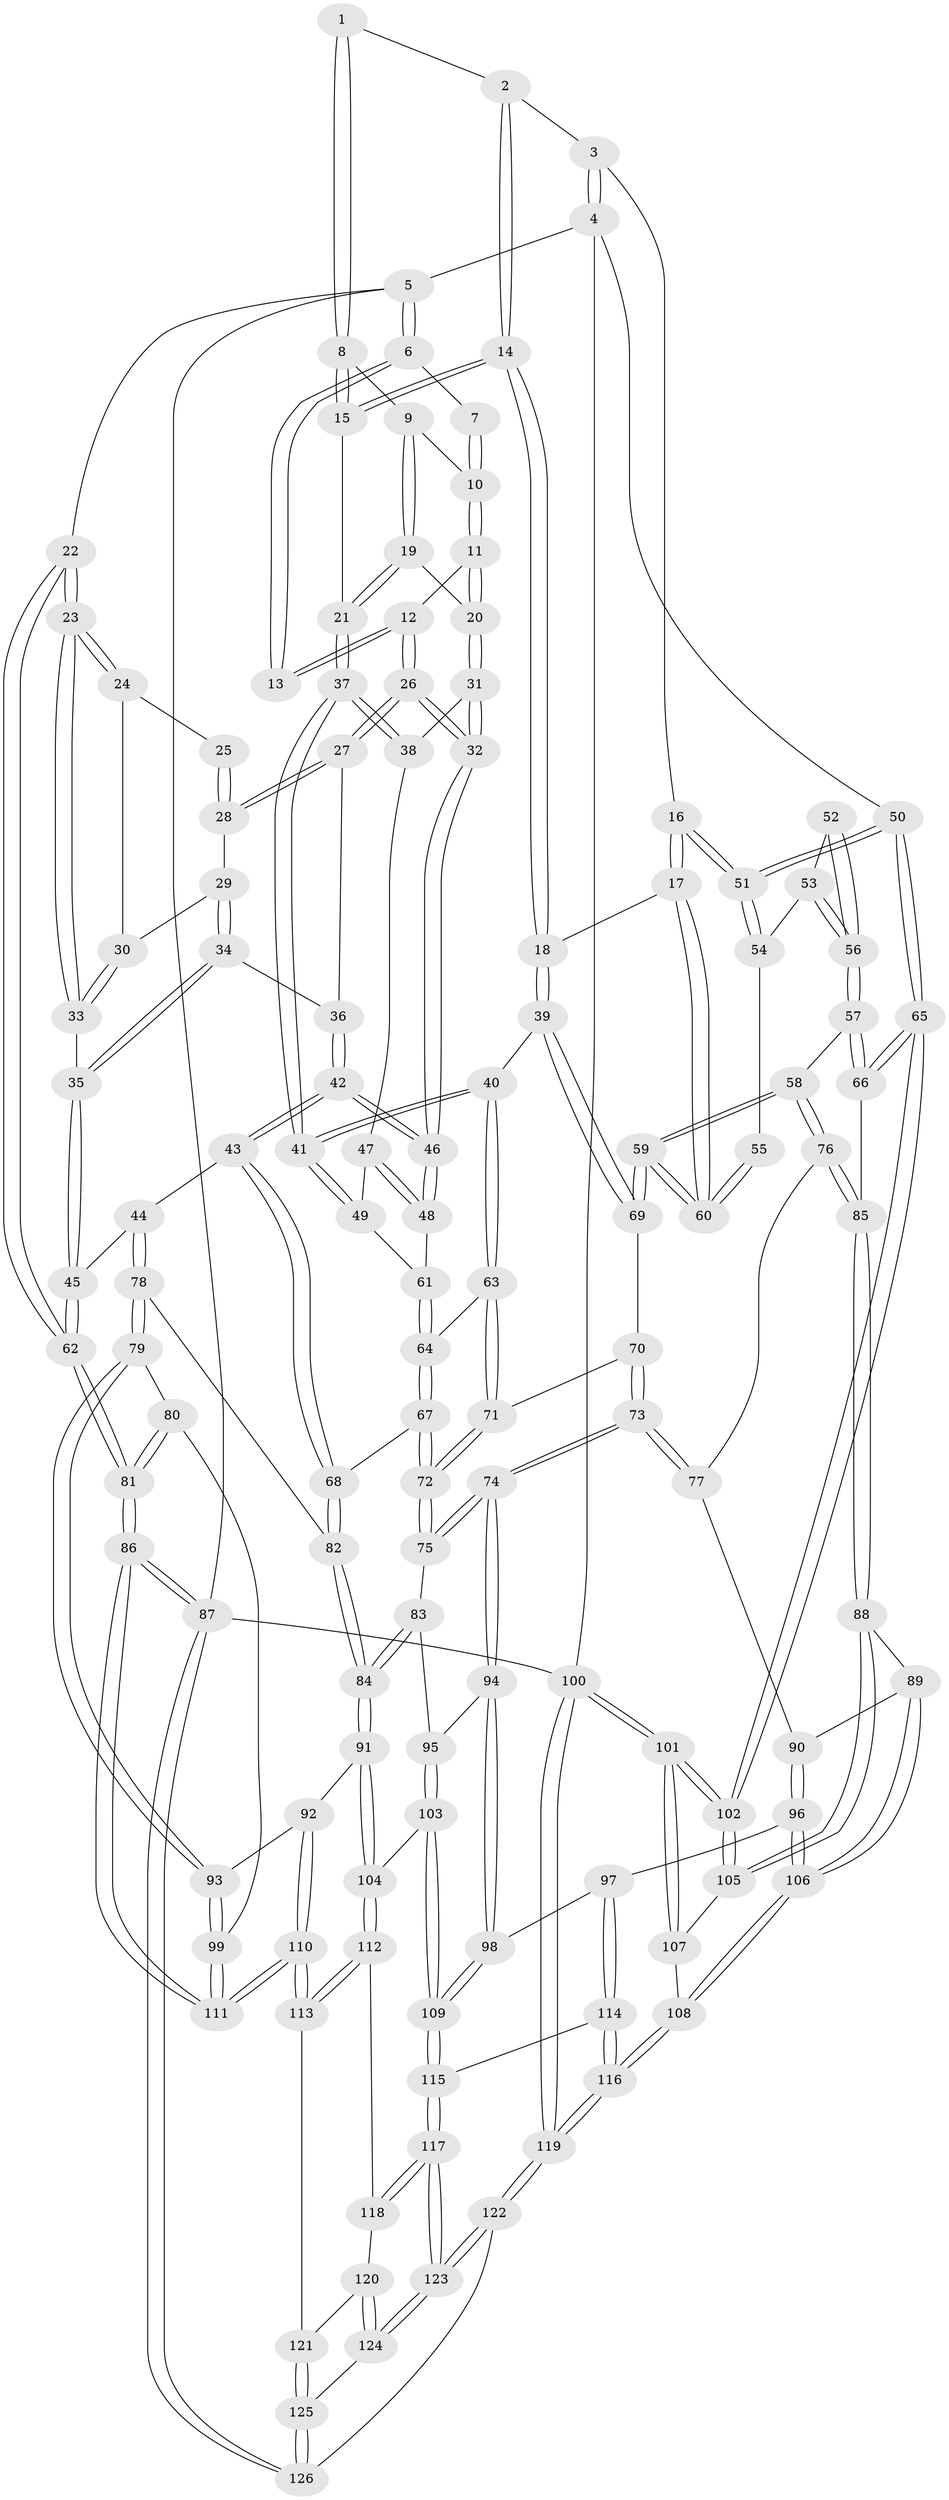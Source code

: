 // coarse degree distribution, {3: 0.13157894736842105, 5: 0.39473684210526316, 6: 0.05263157894736842, 4: 0.3815789473684211, 2: 0.039473684210526314}
// Generated by graph-tools (version 1.1) at 2025/52/02/27/25 19:52:38]
// undirected, 126 vertices, 312 edges
graph export_dot {
graph [start="1"]
  node [color=gray90,style=filled];
  1 [pos="+0.4672247378233025+0"];
  2 [pos="+0.6922361428510123+0"];
  3 [pos="+1+0"];
  4 [pos="+1+0"];
  5 [pos="+0+0"];
  6 [pos="+0.2877394025565787+0"];
  7 [pos="+0.3147495991939039+0"];
  8 [pos="+0.46289377838729495+0.05081823492680304"];
  9 [pos="+0.4254873962311432+0.0628140763399881"];
  10 [pos="+0.3833328034708981+0.06932382980890343"];
  11 [pos="+0.3543955524673296+0.0971721279836156"];
  12 [pos="+0.28344292065835036+0.07536365696936144"];
  13 [pos="+0.2511304200867408+0.024944701528179337"];
  14 [pos="+0.6805415336242377+0.09181676692526013"];
  15 [pos="+0.5083179970533228+0.11874099971421476"];
  16 [pos="+0.8425495657896204+0.1575814906649276"];
  17 [pos="+0.7782403371855664+0.19371029212067062"];
  18 [pos="+0.7066147065192373+0.1414303705387796"];
  19 [pos="+0.40620292423479215+0.14547669592656715"];
  20 [pos="+0.38119605144274976+0.1526264939484004"];
  21 [pos="+0.4985385209475138+0.1326213007525563"];
  22 [pos="+0+0"];
  23 [pos="+0+0"];
  24 [pos="+0.1386836753292045+0.08264133723711566"];
  25 [pos="+0.23392734232673493+0.036801426967782505"];
  26 [pos="+0.26565601967029334+0.17204183795155426"];
  27 [pos="+0.2514813341005387+0.17169233431200337"];
  28 [pos="+0.20332716416831242+0.144830732758095"];
  29 [pos="+0.17274092899182217+0.144654392312825"];
  30 [pos="+0.14430421757454598+0.11745330789213734"];
  31 [pos="+0.37101756066395025+0.18182935570339345"];
  32 [pos="+0.2903806487988171+0.205685694638439"];
  33 [pos="+0.09559414069188006+0.1875451530023231"];
  34 [pos="+0.1705036348545892+0.19358410437276197"];
  35 [pos="+0.10701983156135142+0.2212991291418483"];
  36 [pos="+0.192423892681593+0.20366831275764466"];
  37 [pos="+0.49108340601449296+0.2028013703130709"];
  38 [pos="+0.3745755637151066+0.18675713126881746"];
  39 [pos="+0.5716479172442572+0.27636133261498036"];
  40 [pos="+0.5244061564833525+0.29824178745315255"];
  41 [pos="+0.49688154791460676+0.2558684796287974"];
  42 [pos="+0.22126438110582164+0.3468968927871011"];
  43 [pos="+0.21647322094734264+0.35504989372976153"];
  44 [pos="+0.19852300602759915+0.3607729649287585"];
  45 [pos="+0.09577807805605677+0.2840489352943285"];
  46 [pos="+0.2757375045781187+0.28572629274987543"];
  47 [pos="+0.3849897200593766+0.21121045579895206"];
  48 [pos="+0.311009965532608+0.2861704524182887"];
  49 [pos="+0.39984132816674295+0.24043290678280985"];
  50 [pos="+1+0.1119523659251815"];
  51 [pos="+1+0.11664565193331551"];
  52 [pos="+0.9162247515841316+0.25109681498434605"];
  53 [pos="+0.9718865490924675+0.28080045572293877"];
  54 [pos="+1+0.22357270890212705"];
  55 [pos="+0.9041668156416605+0.2407678682451693"];
  56 [pos="+0.944990486393469+0.31228499168979557"];
  57 [pos="+0.8855143061151691+0.40226034850657605"];
  58 [pos="+0.8144580530528581+0.38955092158217564"];
  59 [pos="+0.7922615020771278+0.34399461635440054"];
  60 [pos="+0.7814591235770475+0.20578971673896326"];
  61 [pos="+0.37166551505368417+0.28999878033397986"];
  62 [pos="+0+0.31737415016505643"];
  63 [pos="+0.5164453463434735+0.32368487142160396"];
  64 [pos="+0.4033312613025296+0.3321391260839916"];
  65 [pos="+1+0.515057305335464"];
  66 [pos="+1+0.5081782181977131"];
  67 [pos="+0.3456964939548232+0.4224943309844604"];
  68 [pos="+0.3186171004232571+0.41934601771208224"];
  69 [pos="+0.6801864279904681+0.34883830436557794"];
  70 [pos="+0.5832025568219886+0.4096066397148917"];
  71 [pos="+0.5209064209787067+0.3480174826951281"];
  72 [pos="+0.42402117808538276+0.48021643875058917"];
  73 [pos="+0.6249296085093774+0.539079918119703"];
  74 [pos="+0.5968170254746387+0.5625344294231692"];
  75 [pos="+0.43141569463930823+0.5025338907301855"];
  76 [pos="+0.7977699196820106+0.41733250901595037"];
  77 [pos="+0.723573674594943+0.5250286715522442"];
  78 [pos="+0.12592176731614602+0.4837569754867406"];
  79 [pos="+0.045940543442313+0.5235638131491499"];
  80 [pos="+0.009993423571923515+0.5303729193533838"];
  81 [pos="+0+0.551367434134768"];
  82 [pos="+0.2646733675024122+0.5763274372832674"];
  83 [pos="+0.3766437719069787+0.5857744616804244"];
  84 [pos="+0.28564600986458244+0.6120219438612804"];
  85 [pos="+0.9092816002695991+0.6097720682198732"];
  86 [pos="+0+1"];
  87 [pos="+0+1"];
  88 [pos="+0.8632165367852407+0.6429540804418817"];
  89 [pos="+0.8470948105515308+0.6416106344248481"];
  90 [pos="+0.7529093057284113+0.5664215431072759"];
  91 [pos="+0.27275210888700563+0.6473381291869468"];
  92 [pos="+0.25544075714119735+0.6553844619046254"];
  93 [pos="+0.17797922371518274+0.662442359307517"];
  94 [pos="+0.5795012356573792+0.6292049112030667"];
  95 [pos="+0.42538128807081466+0.6433257124661641"];
  96 [pos="+0.7118802580817796+0.7118695807097483"];
  97 [pos="+0.7023355978202538+0.7124227838930167"];
  98 [pos="+0.5801347703437314+0.6365802965117426"];
  99 [pos="+0.13615550461883802+0.7078473194850969"];
  100 [pos="+1+1"];
  101 [pos="+1+1"];
  102 [pos="+1+1"];
  103 [pos="+0.41870970707759775+0.7675786729609674"];
  104 [pos="+0.35432956827712764+0.7857105616597744"];
  105 [pos="+0.905638868766657+0.7184251403283043"];
  106 [pos="+0.7712797082849493+0.74688564863434"];
  107 [pos="+0.8015492488087167+0.8264368620857281"];
  108 [pos="+0.7833174451987562+0.8182126490679978"];
  109 [pos="+0.5371229934863518+0.7923004735911088"];
  110 [pos="+0.15723271712190026+0.8625582969796828"];
  111 [pos="+0.02945540527678907+0.9051550682366118"];
  112 [pos="+0.3455573751101669+0.7993830480103028"];
  113 [pos="+0.18048742292363806+0.8603821691046608"];
  114 [pos="+0.6151507416036006+0.829993058934551"];
  115 [pos="+0.5552796131725604+0.8208202258941715"];
  116 [pos="+0.6828192936452182+0.8618831184878516"];
  117 [pos="+0.521363744551899+0.9153996193126861"];
  118 [pos="+0.362787033744729+0.8703878132542111"];
  119 [pos="+0.7400105246104949+1"];
  120 [pos="+0.36089052433489294+0.9081354593394291"];
  121 [pos="+0.2731003616014337+0.9216896712040294"];
  122 [pos="+0.5082315922788866+1"];
  123 [pos="+0.49786411696745225+1"];
  124 [pos="+0.36251560441828196+0.9153433494370824"];
  125 [pos="+0.3035201513502886+0.9758088693745643"];
  126 [pos="+0.2536381410466868+1"];
  1 -- 2;
  1 -- 8;
  1 -- 8;
  2 -- 3;
  2 -- 14;
  2 -- 14;
  3 -- 4;
  3 -- 4;
  3 -- 16;
  4 -- 5;
  4 -- 50;
  4 -- 100;
  5 -- 6;
  5 -- 6;
  5 -- 22;
  5 -- 87;
  6 -- 7;
  6 -- 13;
  6 -- 13;
  7 -- 10;
  7 -- 10;
  8 -- 9;
  8 -- 15;
  8 -- 15;
  9 -- 10;
  9 -- 19;
  9 -- 19;
  10 -- 11;
  10 -- 11;
  11 -- 12;
  11 -- 20;
  11 -- 20;
  12 -- 13;
  12 -- 13;
  12 -- 26;
  12 -- 26;
  14 -- 15;
  14 -- 15;
  14 -- 18;
  14 -- 18;
  15 -- 21;
  16 -- 17;
  16 -- 17;
  16 -- 51;
  16 -- 51;
  17 -- 18;
  17 -- 60;
  17 -- 60;
  18 -- 39;
  18 -- 39;
  19 -- 20;
  19 -- 21;
  19 -- 21;
  20 -- 31;
  20 -- 31;
  21 -- 37;
  21 -- 37;
  22 -- 23;
  22 -- 23;
  22 -- 62;
  22 -- 62;
  23 -- 24;
  23 -- 24;
  23 -- 33;
  23 -- 33;
  24 -- 25;
  24 -- 30;
  25 -- 28;
  25 -- 28;
  26 -- 27;
  26 -- 27;
  26 -- 32;
  26 -- 32;
  27 -- 28;
  27 -- 28;
  27 -- 36;
  28 -- 29;
  29 -- 30;
  29 -- 34;
  29 -- 34;
  30 -- 33;
  30 -- 33;
  31 -- 32;
  31 -- 32;
  31 -- 38;
  32 -- 46;
  32 -- 46;
  33 -- 35;
  34 -- 35;
  34 -- 35;
  34 -- 36;
  35 -- 45;
  35 -- 45;
  36 -- 42;
  36 -- 42;
  37 -- 38;
  37 -- 38;
  37 -- 41;
  37 -- 41;
  38 -- 47;
  39 -- 40;
  39 -- 69;
  39 -- 69;
  40 -- 41;
  40 -- 41;
  40 -- 63;
  40 -- 63;
  41 -- 49;
  41 -- 49;
  42 -- 43;
  42 -- 43;
  42 -- 46;
  42 -- 46;
  43 -- 44;
  43 -- 68;
  43 -- 68;
  44 -- 45;
  44 -- 78;
  44 -- 78;
  45 -- 62;
  45 -- 62;
  46 -- 48;
  46 -- 48;
  47 -- 48;
  47 -- 48;
  47 -- 49;
  48 -- 61;
  49 -- 61;
  50 -- 51;
  50 -- 51;
  50 -- 65;
  50 -- 65;
  51 -- 54;
  51 -- 54;
  52 -- 53;
  52 -- 56;
  52 -- 56;
  53 -- 54;
  53 -- 56;
  53 -- 56;
  54 -- 55;
  55 -- 60;
  55 -- 60;
  56 -- 57;
  56 -- 57;
  57 -- 58;
  57 -- 66;
  57 -- 66;
  58 -- 59;
  58 -- 59;
  58 -- 76;
  58 -- 76;
  59 -- 60;
  59 -- 60;
  59 -- 69;
  59 -- 69;
  61 -- 64;
  61 -- 64;
  62 -- 81;
  62 -- 81;
  63 -- 64;
  63 -- 71;
  63 -- 71;
  64 -- 67;
  64 -- 67;
  65 -- 66;
  65 -- 66;
  65 -- 102;
  65 -- 102;
  66 -- 85;
  67 -- 68;
  67 -- 72;
  67 -- 72;
  68 -- 82;
  68 -- 82;
  69 -- 70;
  70 -- 71;
  70 -- 73;
  70 -- 73;
  71 -- 72;
  71 -- 72;
  72 -- 75;
  72 -- 75;
  73 -- 74;
  73 -- 74;
  73 -- 77;
  73 -- 77;
  74 -- 75;
  74 -- 75;
  74 -- 94;
  74 -- 94;
  75 -- 83;
  76 -- 77;
  76 -- 85;
  76 -- 85;
  77 -- 90;
  78 -- 79;
  78 -- 79;
  78 -- 82;
  79 -- 80;
  79 -- 93;
  79 -- 93;
  80 -- 81;
  80 -- 81;
  80 -- 99;
  81 -- 86;
  81 -- 86;
  82 -- 84;
  82 -- 84;
  83 -- 84;
  83 -- 84;
  83 -- 95;
  84 -- 91;
  84 -- 91;
  85 -- 88;
  85 -- 88;
  86 -- 87;
  86 -- 87;
  86 -- 111;
  86 -- 111;
  87 -- 126;
  87 -- 126;
  87 -- 100;
  88 -- 89;
  88 -- 105;
  88 -- 105;
  89 -- 90;
  89 -- 106;
  89 -- 106;
  90 -- 96;
  90 -- 96;
  91 -- 92;
  91 -- 104;
  91 -- 104;
  92 -- 93;
  92 -- 110;
  92 -- 110;
  93 -- 99;
  93 -- 99;
  94 -- 95;
  94 -- 98;
  94 -- 98;
  95 -- 103;
  95 -- 103;
  96 -- 97;
  96 -- 106;
  96 -- 106;
  97 -- 98;
  97 -- 114;
  97 -- 114;
  98 -- 109;
  98 -- 109;
  99 -- 111;
  99 -- 111;
  100 -- 101;
  100 -- 101;
  100 -- 119;
  100 -- 119;
  101 -- 102;
  101 -- 102;
  101 -- 107;
  101 -- 107;
  102 -- 105;
  102 -- 105;
  103 -- 104;
  103 -- 109;
  103 -- 109;
  104 -- 112;
  104 -- 112;
  105 -- 107;
  106 -- 108;
  106 -- 108;
  107 -- 108;
  108 -- 116;
  108 -- 116;
  109 -- 115;
  109 -- 115;
  110 -- 111;
  110 -- 111;
  110 -- 113;
  110 -- 113;
  112 -- 113;
  112 -- 113;
  112 -- 118;
  113 -- 121;
  114 -- 115;
  114 -- 116;
  114 -- 116;
  115 -- 117;
  115 -- 117;
  116 -- 119;
  116 -- 119;
  117 -- 118;
  117 -- 118;
  117 -- 123;
  117 -- 123;
  118 -- 120;
  119 -- 122;
  119 -- 122;
  120 -- 121;
  120 -- 124;
  120 -- 124;
  121 -- 125;
  121 -- 125;
  122 -- 123;
  122 -- 123;
  122 -- 126;
  123 -- 124;
  123 -- 124;
  124 -- 125;
  125 -- 126;
  125 -- 126;
}
